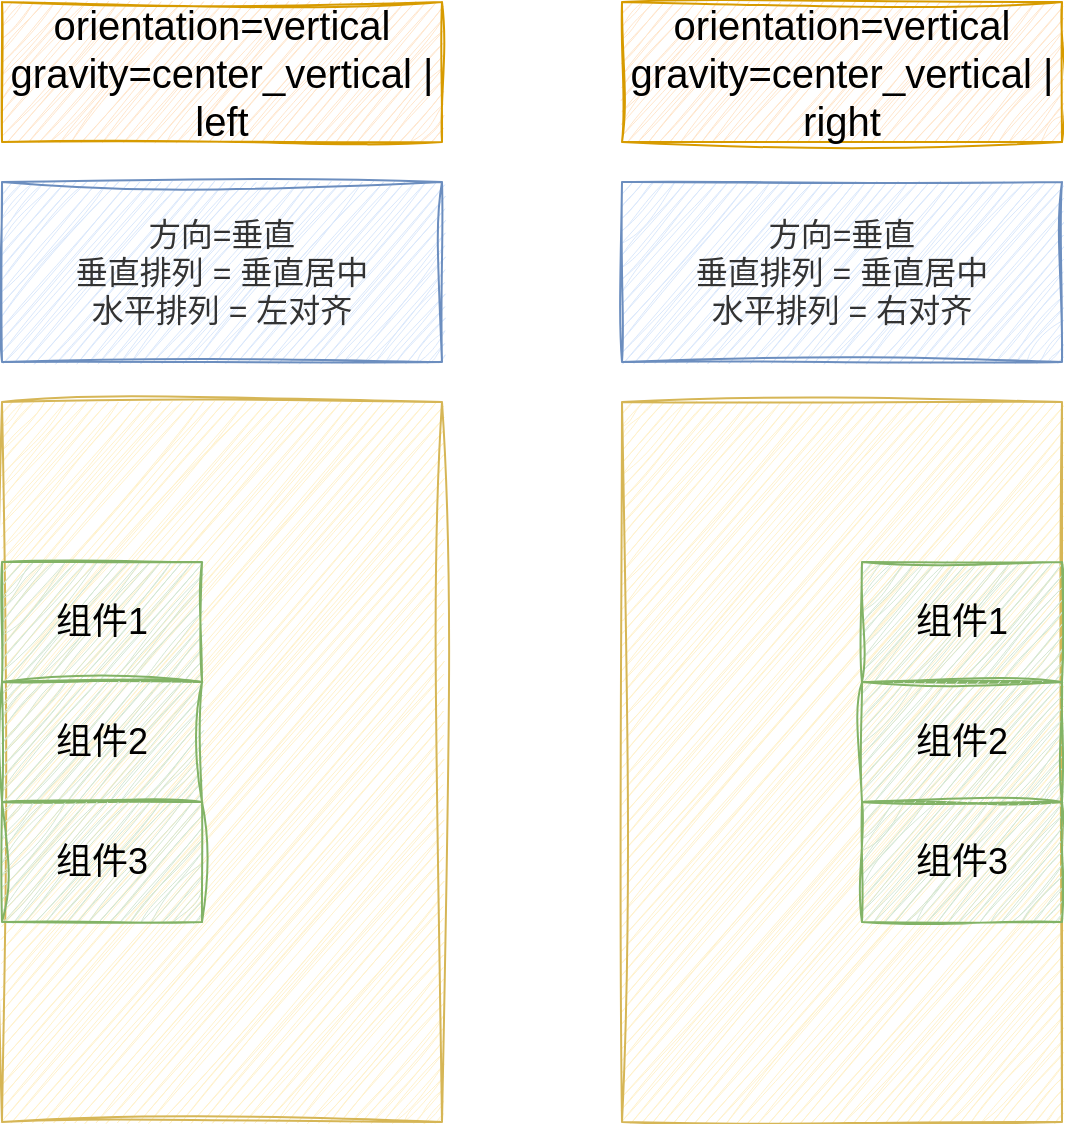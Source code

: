 <mxfile version="28.1.2">
  <diagram name="Page-1" id="stnHRzV0vVXTTQy-2T30">
    <mxGraphModel dx="946" dy="673" grid="1" gridSize="10" guides="1" tooltips="1" connect="1" arrows="1" fold="1" page="1" pageScale="1" pageWidth="850" pageHeight="1100" math="0" shadow="0">
      <root>
        <mxCell id="0" />
        <mxCell id="1" parent="0" />
        <mxCell id="9QA7iMyOIReIxN0plhOy-1" value="" style="rounded=0;whiteSpace=wrap;html=1;fillColor=#fff2cc;strokeColor=#d6b656;shadow=0;sketch=1;curveFitting=1;jiggle=2;" vertex="1" parent="1">
          <mxGeometry x="360" y="400" width="220" height="360" as="geometry" />
        </mxCell>
        <mxCell id="9QA7iMyOIReIxN0plhOy-2" value="&lt;font style=&quot;font-size: 18px;&quot;&gt;组件1&lt;/font&gt;" style="rounded=0;whiteSpace=wrap;html=1;fillColor=#d5e8d4;strokeColor=#82b366;shadow=0;sketch=1;curveFitting=1;jiggle=2;" vertex="1" parent="1">
          <mxGeometry x="360" y="480" width="100" height="60" as="geometry" />
        </mxCell>
        <mxCell id="9QA7iMyOIReIxN0plhOy-3" value="&lt;font style=&quot;font-size: 18px;&quot;&gt;组件2&lt;/font&gt;" style="rounded=0;whiteSpace=wrap;html=1;fillColor=#d5e8d4;strokeColor=#82b366;shadow=0;sketch=1;curveFitting=1;jiggle=2;" vertex="1" parent="1">
          <mxGeometry x="360" y="540" width="100" height="60" as="geometry" />
        </mxCell>
        <mxCell id="9QA7iMyOIReIxN0plhOy-4" value="&lt;font style=&quot;font-size: 18px;&quot;&gt;组件3&lt;/font&gt;" style="rounded=0;whiteSpace=wrap;html=1;fillColor=#d5e8d4;strokeColor=#82b366;shadow=0;sketch=1;curveFitting=1;jiggle=2;" vertex="1" parent="1">
          <mxGeometry x="360" y="600" width="100" height="60" as="geometry" />
        </mxCell>
        <mxCell id="9QA7iMyOIReIxN0plhOy-5" value="orientation=vertical&lt;div&gt;gravity=center_vertical | left&lt;/div&gt;" style="text;html=1;align=center;verticalAlign=middle;whiteSpace=wrap;rounded=0;fontSize=20;fillColor=#ffe6cc;strokeColor=#d79b00;sketch=1;curveFitting=1;jiggle=2;" vertex="1" parent="1">
          <mxGeometry x="360" y="200" width="220" height="70" as="geometry" />
        </mxCell>
        <mxCell id="9QA7iMyOIReIxN0plhOy-6" value="" style="rounded=0;whiteSpace=wrap;html=1;fillColor=#fff2cc;strokeColor=#d6b656;shadow=0;sketch=1;curveFitting=1;jiggle=2;" vertex="1" parent="1">
          <mxGeometry x="670" y="400" width="220" height="360" as="geometry" />
        </mxCell>
        <mxCell id="9QA7iMyOIReIxN0plhOy-7" value="&lt;font style=&quot;font-size: 18px;&quot;&gt;组件1&lt;/font&gt;" style="rounded=0;whiteSpace=wrap;html=1;fillColor=#d5e8d4;strokeColor=#82b366;shadow=0;sketch=1;curveFitting=1;jiggle=2;" vertex="1" parent="1">
          <mxGeometry x="790" y="480" width="100" height="60" as="geometry" />
        </mxCell>
        <mxCell id="9QA7iMyOIReIxN0plhOy-8" value="&lt;font style=&quot;font-size: 18px;&quot;&gt;组件2&lt;/font&gt;" style="rounded=0;whiteSpace=wrap;html=1;fillColor=#d5e8d4;strokeColor=#82b366;shadow=0;sketch=1;curveFitting=1;jiggle=2;" vertex="1" parent="1">
          <mxGeometry x="790" y="540" width="100" height="60" as="geometry" />
        </mxCell>
        <mxCell id="9QA7iMyOIReIxN0plhOy-9" value="&lt;font style=&quot;font-size: 18px;&quot;&gt;组件3&lt;/font&gt;" style="rounded=0;whiteSpace=wrap;html=1;fillColor=#d5e8d4;strokeColor=#82b366;shadow=0;sketch=1;curveFitting=1;jiggle=2;" vertex="1" parent="1">
          <mxGeometry x="790" y="600" width="100" height="60" as="geometry" />
        </mxCell>
        <mxCell id="9QA7iMyOIReIxN0plhOy-10" value="&lt;font style=&quot;font-size: 16px;&quot;&gt;方向=垂直&lt;/font&gt;&lt;div&gt;&lt;font style=&quot;font-size: 16px;&quot;&gt;垂直排列 = 垂直居中&lt;/font&gt;&lt;div&gt;&lt;font style=&quot;font-size: 16px;&quot;&gt;水平排列 = 左对齐&lt;/font&gt;&lt;/div&gt;&lt;/div&gt;" style="text;html=1;align=center;verticalAlign=middle;whiteSpace=wrap;rounded=0;fillColor=#dae8fc;strokeColor=#6c8ebf;fontColor=#333333;sketch=1;curveFitting=1;jiggle=2;" vertex="1" parent="1">
          <mxGeometry x="360" y="290" width="220" height="90" as="geometry" />
        </mxCell>
        <mxCell id="9QA7iMyOIReIxN0plhOy-11" value="orientation=vertical&lt;div&gt;gravity=center_vertical | right&lt;/div&gt;" style="text;html=1;align=center;verticalAlign=middle;whiteSpace=wrap;rounded=0;fontSize=20;fillColor=#ffe6cc;strokeColor=#d79b00;sketch=1;curveFitting=1;jiggle=2;" vertex="1" parent="1">
          <mxGeometry x="670" y="200" width="220" height="70" as="geometry" />
        </mxCell>
        <mxCell id="9QA7iMyOIReIxN0plhOy-12" value="&lt;font style=&quot;font-size: 16px;&quot;&gt;方向=垂直&lt;/font&gt;&lt;div&gt;&lt;font style=&quot;font-size: 16px;&quot;&gt;垂直排列 =&amp;nbsp;&lt;/font&gt;&lt;span style=&quot;font-size: 16px;&quot;&gt;垂直居中&lt;/span&gt;&lt;div&gt;&lt;font style=&quot;font-size: 16px;&quot;&gt;水平排列 = 右对齐&lt;/font&gt;&lt;/div&gt;&lt;/div&gt;" style="text;html=1;align=center;verticalAlign=middle;whiteSpace=wrap;rounded=0;fillColor=#dae8fc;strokeColor=#6c8ebf;fontColor=#333333;sketch=1;curveFitting=1;jiggle=2;" vertex="1" parent="1">
          <mxGeometry x="670" y="290" width="220" height="90" as="geometry" />
        </mxCell>
      </root>
    </mxGraphModel>
  </diagram>
</mxfile>
